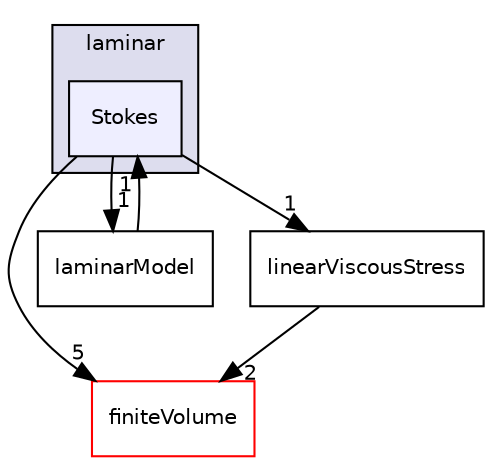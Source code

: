digraph "src/TurbulenceModels/turbulenceModels/laminar/Stokes" {
  bgcolor=transparent;
  compound=true
  node [ fontsize="10", fontname="Helvetica"];
  edge [ labelfontsize="10", labelfontname="Helvetica"];
  subgraph clusterdir_ed53039aa445a8005a2a7b1a43c7904d {
    graph [ bgcolor="#ddddee", pencolor="black", label="laminar" fontname="Helvetica", fontsize="10", URL="dir_ed53039aa445a8005a2a7b1a43c7904d.html"]
  dir_2845310fcda78ba131b0efe199a7c1d4 [shape=box, label="Stokes", style="filled", fillcolor="#eeeeff", pencolor="black", URL="dir_2845310fcda78ba131b0efe199a7c1d4.html"];
  }
  dir_9bd15774b555cf7259a6fa18f99fe99b [shape=box label="finiteVolume" color="red" URL="dir_9bd15774b555cf7259a6fa18f99fe99b.html"];
  dir_6de2f4e401c036f5ee61e389e7ad7f69 [shape=box label="laminarModel" URL="dir_6de2f4e401c036f5ee61e389e7ad7f69.html"];
  dir_99ef1563f00ecf6cdfecfeb625e8133a [shape=box label="linearViscousStress" URL="dir_99ef1563f00ecf6cdfecfeb625e8133a.html"];
  dir_6de2f4e401c036f5ee61e389e7ad7f69->dir_2845310fcda78ba131b0efe199a7c1d4 [headlabel="1", labeldistance=1.5 headhref="dir_004068_004070.html"];
  dir_99ef1563f00ecf6cdfecfeb625e8133a->dir_9bd15774b555cf7259a6fa18f99fe99b [headlabel="2", labeldistance=1.5 headhref="dir_004094_000814.html"];
  dir_2845310fcda78ba131b0efe199a7c1d4->dir_9bd15774b555cf7259a6fa18f99fe99b [headlabel="5", labeldistance=1.5 headhref="dir_004070_000814.html"];
  dir_2845310fcda78ba131b0efe199a7c1d4->dir_6de2f4e401c036f5ee61e389e7ad7f69 [headlabel="1", labeldistance=1.5 headhref="dir_004070_004068.html"];
  dir_2845310fcda78ba131b0efe199a7c1d4->dir_99ef1563f00ecf6cdfecfeb625e8133a [headlabel="1", labeldistance=1.5 headhref="dir_004070_004094.html"];
}

